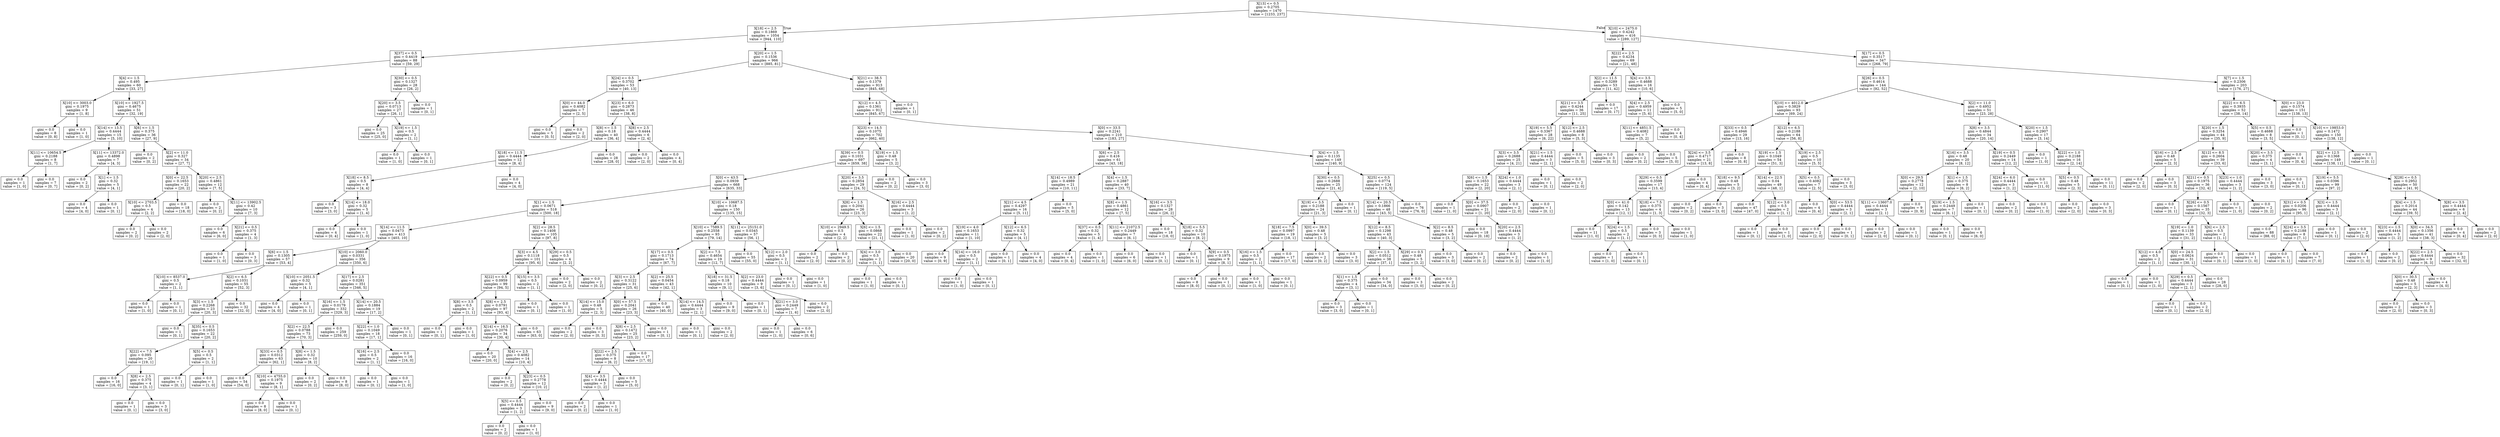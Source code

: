 digraph Tree {
node [shape=box] ;
0 [label="X[13] <= 0.5\ngini = 0.2705\nsamples = 1470\nvalue = [1233, 237]"] ;
1 [label="X[18] <= 2.5\ngini = 0.1869\nsamples = 1054\nvalue = [944, 110]"] ;
0 -> 1 [labeldistance=2.5, labelangle=45, headlabel="True"] ;
2 [label="X[37] <= 0.5\ngini = 0.4419\nsamples = 88\nvalue = [59, 29]"] ;
1 -> 2 ;
3 [label="X[4] <= 1.5\ngini = 0.495\nsamples = 60\nvalue = [33, 27]"] ;
2 -> 3 ;
4 [label="X[10] <= 3003.0\ngini = 0.1975\nsamples = 9\nvalue = [1, 8]"] ;
3 -> 4 ;
5 [label="gini = 0.0\nsamples = 8\nvalue = [0, 8]"] ;
4 -> 5 ;
6 [label="gini = 0.0\nsamples = 1\nvalue = [1, 0]"] ;
4 -> 6 ;
7 [label="X[10] <= 1927.5\ngini = 0.4675\nsamples = 51\nvalue = [32, 19]"] ;
3 -> 7 ;
8 [label="X[14] <= 13.5\ngini = 0.4444\nsamples = 15\nvalue = [5, 10]"] ;
7 -> 8 ;
9 [label="X[11] <= 10654.5\ngini = 0.2188\nsamples = 8\nvalue = [1, 7]"] ;
8 -> 9 ;
10 [label="gini = 0.0\nsamples = 1\nvalue = [1, 0]"] ;
9 -> 10 ;
11 [label="gini = 0.0\nsamples = 7\nvalue = [0, 7]"] ;
9 -> 11 ;
12 [label="X[11] <= 13372.0\ngini = 0.4898\nsamples = 7\nvalue = [4, 3]"] ;
8 -> 12 ;
13 [label="gini = 0.0\nsamples = 2\nvalue = [0, 2]"] ;
12 -> 13 ;
14 [label="X[1] <= 1.5\ngini = 0.32\nsamples = 5\nvalue = [4, 1]"] ;
12 -> 14 ;
15 [label="gini = 0.0\nsamples = 4\nvalue = [4, 0]"] ;
14 -> 15 ;
16 [label="gini = 0.0\nsamples = 1\nvalue = [0, 1]"] ;
14 -> 16 ;
17 [label="X[6] <= 1.5\ngini = 0.375\nsamples = 36\nvalue = [27, 9]"] ;
7 -> 17 ;
18 [label="gini = 0.0\nsamples = 2\nvalue = [0, 2]"] ;
17 -> 18 ;
19 [label="X[2] <= 11.0\ngini = 0.327\nsamples = 34\nvalue = [27, 7]"] ;
17 -> 19 ;
20 [label="X[0] <= 22.5\ngini = 0.1653\nsamples = 22\nvalue = [20, 2]"] ;
19 -> 20 ;
21 [label="X[10] <= 2703.5\ngini = 0.5\nsamples = 4\nvalue = [2, 2]"] ;
20 -> 21 ;
22 [label="gini = 0.0\nsamples = 2\nvalue = [0, 2]"] ;
21 -> 22 ;
23 [label="gini = 0.0\nsamples = 2\nvalue = [2, 0]"] ;
21 -> 23 ;
24 [label="gini = 0.0\nsamples = 18\nvalue = [18, 0]"] ;
20 -> 24 ;
25 [label="X[20] <= 2.5\ngini = 0.4861\nsamples = 12\nvalue = [7, 5]"] ;
19 -> 25 ;
26 [label="gini = 0.0\nsamples = 2\nvalue = [0, 2]"] ;
25 -> 26 ;
27 [label="X[11] <= 13902.5\ngini = 0.42\nsamples = 10\nvalue = [7, 3]"] ;
25 -> 27 ;
28 [label="gini = 0.0\nsamples = 6\nvalue = [6, 0]"] ;
27 -> 28 ;
29 [label="X[21] <= 0.5\ngini = 0.375\nsamples = 4\nvalue = [1, 3]"] ;
27 -> 29 ;
30 [label="gini = 0.0\nsamples = 1\nvalue = [1, 0]"] ;
29 -> 30 ;
31 [label="gini = 0.0\nsamples = 3\nvalue = [0, 3]"] ;
29 -> 31 ;
32 [label="X[30] <= 0.5\ngini = 0.1327\nsamples = 28\nvalue = [26, 2]"] ;
2 -> 32 ;
33 [label="X[20] <= 3.5\ngini = 0.0713\nsamples = 27\nvalue = [26, 1]"] ;
32 -> 33 ;
34 [label="gini = 0.0\nsamples = 25\nvalue = [25, 0]"] ;
33 -> 34 ;
35 [label="X[19] <= 1.5\ngini = 0.5\nsamples = 2\nvalue = [1, 1]"] ;
33 -> 35 ;
36 [label="gini = 0.0\nsamples = 1\nvalue = [1, 0]"] ;
35 -> 36 ;
37 [label="gini = 0.0\nsamples = 1\nvalue = [0, 1]"] ;
35 -> 37 ;
38 [label="gini = 0.0\nsamples = 1\nvalue = [0, 1]"] ;
32 -> 38 ;
39 [label="X[20] <= 1.5\ngini = 0.1536\nsamples = 966\nvalue = [885, 81]"] ;
1 -> 39 ;
40 [label="X[24] <= 0.5\ngini = 0.3702\nsamples = 53\nvalue = [40, 13]"] ;
39 -> 40 ;
41 [label="X[0] <= 44.0\ngini = 0.4082\nsamples = 7\nvalue = [2, 5]"] ;
40 -> 41 ;
42 [label="gini = 0.0\nsamples = 5\nvalue = [0, 5]"] ;
41 -> 42 ;
43 [label="gini = 0.0\nsamples = 2\nvalue = [2, 0]"] ;
41 -> 43 ;
44 [label="X[23] <= 6.0\ngini = 0.2873\nsamples = 46\nvalue = [38, 8]"] ;
40 -> 44 ;
45 [label="X[8] <= 1.5\ngini = 0.18\nsamples = 40\nvalue = [36, 4]"] ;
44 -> 45 ;
46 [label="X[18] <= 11.5\ngini = 0.4444\nsamples = 12\nvalue = [8, 4]"] ;
45 -> 46 ;
47 [label="X[18] <= 8.5\ngini = 0.5\nsamples = 8\nvalue = [4, 4]"] ;
46 -> 47 ;
48 [label="gini = 0.0\nsamples = 3\nvalue = [3, 0]"] ;
47 -> 48 ;
49 [label="X[14] <= 18.0\ngini = 0.32\nsamples = 5\nvalue = [1, 4]"] ;
47 -> 49 ;
50 [label="gini = 0.0\nsamples = 4\nvalue = [0, 4]"] ;
49 -> 50 ;
51 [label="gini = 0.0\nsamples = 1\nvalue = [1, 0]"] ;
49 -> 51 ;
52 [label="gini = 0.0\nsamples = 4\nvalue = [4, 0]"] ;
46 -> 52 ;
53 [label="gini = 0.0\nsamples = 28\nvalue = [28, 0]"] ;
45 -> 53 ;
54 [label="X[8] <= 2.5\ngini = 0.4444\nsamples = 6\nvalue = [2, 4]"] ;
44 -> 54 ;
55 [label="gini = 0.0\nsamples = 2\nvalue = [2, 0]"] ;
54 -> 55 ;
56 [label="gini = 0.0\nsamples = 4\nvalue = [0, 4]"] ;
54 -> 56 ;
57 [label="X[21] <= 38.5\ngini = 0.1379\nsamples = 913\nvalue = [845, 68]"] ;
39 -> 57 ;
58 [label="X[12] <= 4.5\ngini = 0.1361\nsamples = 912\nvalue = [845, 67]"] ;
57 -> 58 ;
59 [label="X[23] <= 14.5\ngini = 0.1075\nsamples = 702\nvalue = [662, 40]"] ;
58 -> 59 ;
60 [label="X[39] <= 0.5\ngini = 0.1031\nsamples = 697\nvalue = [659, 38]"] ;
59 -> 60 ;
61 [label="X[0] <= 43.5\ngini = 0.0939\nsamples = 668\nvalue = [635, 33]"] ;
60 -> 61 ;
62 [label="X[1] <= 1.5\ngini = 0.0671\nsamples = 518\nvalue = [500, 18]"] ;
61 -> 62 ;
63 [label="X[14] <= 11.5\ngini = 0.0473\nsamples = 413\nvalue = [403, 10]"] ;
62 -> 63 ;
64 [label="X[6] <= 1.5\ngini = 0.1305\nsamples = 57\nvalue = [53, 4]"] ;
63 -> 64 ;
65 [label="X[10] <= 8537.0\ngini = 0.5\nsamples = 2\nvalue = [1, 1]"] ;
64 -> 65 ;
66 [label="gini = 0.0\nsamples = 1\nvalue = [1, 0]"] ;
65 -> 66 ;
67 [label="gini = 0.0\nsamples = 1\nvalue = [0, 1]"] ;
65 -> 67 ;
68 [label="X[2] <= 6.5\ngini = 0.1031\nsamples = 55\nvalue = [52, 3]"] ;
64 -> 68 ;
69 [label="X[3] <= 1.5\ngini = 0.2268\nsamples = 23\nvalue = [20, 3]"] ;
68 -> 69 ;
70 [label="gini = 0.0\nsamples = 1\nvalue = [0, 1]"] ;
69 -> 70 ;
71 [label="X[35] <= 0.5\ngini = 0.1653\nsamples = 22\nvalue = [20, 2]"] ;
69 -> 71 ;
72 [label="X[22] <= 7.5\ngini = 0.095\nsamples = 20\nvalue = [19, 1]"] ;
71 -> 72 ;
73 [label="gini = 0.0\nsamples = 16\nvalue = [16, 0]"] ;
72 -> 73 ;
74 [label="X[8] <= 2.5\ngini = 0.375\nsamples = 4\nvalue = [3, 1]"] ;
72 -> 74 ;
75 [label="gini = 0.0\nsamples = 1\nvalue = [0, 1]"] ;
74 -> 75 ;
76 [label="gini = 0.0\nsamples = 3\nvalue = [3, 0]"] ;
74 -> 76 ;
77 [label="X[5] <= 0.5\ngini = 0.5\nsamples = 2\nvalue = [1, 1]"] ;
71 -> 77 ;
78 [label="gini = 0.0\nsamples = 1\nvalue = [0, 1]"] ;
77 -> 78 ;
79 [label="gini = 0.0\nsamples = 1\nvalue = [1, 0]"] ;
77 -> 79 ;
80 [label="gini = 0.0\nsamples = 32\nvalue = [32, 0]"] ;
68 -> 80 ;
81 [label="X[10] <= 2060.0\ngini = 0.0331\nsamples = 356\nvalue = [350, 6]"] ;
63 -> 81 ;
82 [label="X[10] <= 2051.5\ngini = 0.32\nsamples = 5\nvalue = [4, 1]"] ;
81 -> 82 ;
83 [label="gini = 0.0\nsamples = 4\nvalue = [4, 0]"] ;
82 -> 83 ;
84 [label="gini = 0.0\nsamples = 1\nvalue = [0, 1]"] ;
82 -> 84 ;
85 [label="X[17] <= 2.5\ngini = 0.0281\nsamples = 351\nvalue = [346, 5]"] ;
81 -> 85 ;
86 [label="X[16] <= 1.5\ngini = 0.0179\nsamples = 332\nvalue = [329, 3]"] ;
85 -> 86 ;
87 [label="X[2] <= 22.5\ngini = 0.0788\nsamples = 73\nvalue = [70, 3]"] ;
86 -> 87 ;
88 [label="X[33] <= 0.5\ngini = 0.0312\nsamples = 63\nvalue = [62, 1]"] ;
87 -> 88 ;
89 [label="gini = 0.0\nsamples = 54\nvalue = [54, 0]"] ;
88 -> 89 ;
90 [label="X[10] <= 4755.0\ngini = 0.1975\nsamples = 9\nvalue = [8, 1]"] ;
88 -> 90 ;
91 [label="gini = 0.0\nsamples = 8\nvalue = [8, 0]"] ;
90 -> 91 ;
92 [label="gini = 0.0\nsamples = 1\nvalue = [0, 1]"] ;
90 -> 92 ;
93 [label="X[8] <= 1.5\ngini = 0.32\nsamples = 10\nvalue = [8, 2]"] ;
87 -> 93 ;
94 [label="gini = 0.0\nsamples = 2\nvalue = [0, 2]"] ;
93 -> 94 ;
95 [label="gini = 0.0\nsamples = 8\nvalue = [8, 0]"] ;
93 -> 95 ;
96 [label="gini = 0.0\nsamples = 259\nvalue = [259, 0]"] ;
86 -> 96 ;
97 [label="X[14] <= 20.5\ngini = 0.1884\nsamples = 19\nvalue = [17, 2]"] ;
85 -> 97 ;
98 [label="X[22] <= 1.0\ngini = 0.1049\nsamples = 18\nvalue = [17, 1]"] ;
97 -> 98 ;
99 [label="X[16] <= 2.5\ngini = 0.5\nsamples = 2\nvalue = [1, 1]"] ;
98 -> 99 ;
100 [label="gini = 0.0\nsamples = 1\nvalue = [0, 1]"] ;
99 -> 100 ;
101 [label="gini = 0.0\nsamples = 1\nvalue = [1, 0]"] ;
99 -> 101 ;
102 [label="gini = 0.0\nsamples = 16\nvalue = [16, 0]"] ;
98 -> 102 ;
103 [label="gini = 0.0\nsamples = 1\nvalue = [0, 1]"] ;
97 -> 103 ;
104 [label="X[2] <= 28.5\ngini = 0.1408\nsamples = 105\nvalue = [97, 8]"] ;
62 -> 104 ;
105 [label="X[3] <= 4.5\ngini = 0.1118\nsamples = 101\nvalue = [95, 6]"] ;
104 -> 105 ;
106 [label="X[22] <= 0.5\ngini = 0.0959\nsamples = 99\nvalue = [94, 5]"] ;
105 -> 106 ;
107 [label="X[8] <= 3.5\ngini = 0.5\nsamples = 2\nvalue = [1, 1]"] ;
106 -> 107 ;
108 [label="gini = 0.0\nsamples = 1\nvalue = [0, 1]"] ;
107 -> 108 ;
109 [label="gini = 0.0\nsamples = 1\nvalue = [1, 0]"] ;
107 -> 109 ;
110 [label="X[8] <= 2.5\ngini = 0.0791\nsamples = 97\nvalue = [93, 4]"] ;
106 -> 110 ;
111 [label="X[14] <= 16.5\ngini = 0.2076\nsamples = 34\nvalue = [30, 4]"] ;
110 -> 111 ;
112 [label="gini = 0.0\nsamples = 20\nvalue = [20, 0]"] ;
111 -> 112 ;
113 [label="X[4] <= 2.5\ngini = 0.4082\nsamples = 14\nvalue = [10, 4]"] ;
111 -> 113 ;
114 [label="gini = 0.0\nsamples = 2\nvalue = [0, 2]"] ;
113 -> 114 ;
115 [label="X[23] <= 0.5\ngini = 0.2778\nsamples = 12\nvalue = [10, 2]"] ;
113 -> 115 ;
116 [label="X[5] <= 0.5\ngini = 0.4444\nsamples = 3\nvalue = [1, 2]"] ;
115 -> 116 ;
117 [label="gini = 0.0\nsamples = 2\nvalue = [0, 2]"] ;
116 -> 117 ;
118 [label="gini = 0.0\nsamples = 1\nvalue = [1, 0]"] ;
116 -> 118 ;
119 [label="gini = 0.0\nsamples = 9\nvalue = [9, 0]"] ;
115 -> 119 ;
120 [label="gini = 0.0\nsamples = 63\nvalue = [63, 0]"] ;
110 -> 120 ;
121 [label="X[15] <= 3.5\ngini = 0.5\nsamples = 2\nvalue = [1, 1]"] ;
105 -> 121 ;
122 [label="gini = 0.0\nsamples = 1\nvalue = [0, 1]"] ;
121 -> 122 ;
123 [label="gini = 0.0\nsamples = 1\nvalue = [1, 0]"] ;
121 -> 123 ;
124 [label="X[29] <= 0.5\ngini = 0.5\nsamples = 4\nvalue = [2, 2]"] ;
104 -> 124 ;
125 [label="gini = 0.0\nsamples = 2\nvalue = [2, 0]"] ;
124 -> 125 ;
126 [label="gini = 0.0\nsamples = 2\nvalue = [0, 2]"] ;
124 -> 126 ;
127 [label="X[10] <= 10687.5\ngini = 0.18\nsamples = 150\nvalue = [135, 15]"] ;
61 -> 127 ;
128 [label="X[10] <= 7589.5\ngini = 0.2558\nsamples = 93\nvalue = [79, 14]"] ;
127 -> 128 ;
129 [label="X[17] <= 0.5\ngini = 0.1713\nsamples = 74\nvalue = [67, 7]"] ;
128 -> 129 ;
130 [label="X[3] <= 2.5\ngini = 0.3122\nsamples = 31\nvalue = [25, 6]"] ;
129 -> 130 ;
131 [label="X[14] <= 15.0\ngini = 0.48\nsamples = 5\nvalue = [2, 3]"] ;
130 -> 131 ;
132 [label="gini = 0.0\nsamples = 2\nvalue = [2, 0]"] ;
131 -> 132 ;
133 [label="gini = 0.0\nsamples = 3\nvalue = [0, 3]"] ;
131 -> 133 ;
134 [label="X[0] <= 57.5\ngini = 0.2041\nsamples = 26\nvalue = [23, 3]"] ;
130 -> 134 ;
135 [label="X[8] <= 2.5\ngini = 0.1472\nsamples = 25\nvalue = [23, 2]"] ;
134 -> 135 ;
136 [label="X[22] <= 2.5\ngini = 0.375\nsamples = 8\nvalue = [6, 2]"] ;
135 -> 136 ;
137 [label="X[4] <= 3.5\ngini = 0.4444\nsamples = 3\nvalue = [1, 2]"] ;
136 -> 137 ;
138 [label="gini = 0.0\nsamples = 2\nvalue = [0, 2]"] ;
137 -> 138 ;
139 [label="gini = 0.0\nsamples = 1\nvalue = [1, 0]"] ;
137 -> 139 ;
140 [label="gini = 0.0\nsamples = 5\nvalue = [5, 0]"] ;
136 -> 140 ;
141 [label="gini = 0.0\nsamples = 17\nvalue = [17, 0]"] ;
135 -> 141 ;
142 [label="gini = 0.0\nsamples = 1\nvalue = [0, 1]"] ;
134 -> 142 ;
143 [label="X[2] <= 25.5\ngini = 0.0454\nsamples = 43\nvalue = [42, 1]"] ;
129 -> 143 ;
144 [label="gini = 0.0\nsamples = 40\nvalue = [40, 0]"] ;
143 -> 144 ;
145 [label="X[14] <= 14.5\ngini = 0.4444\nsamples = 3\nvalue = [2, 1]"] ;
143 -> 145 ;
146 [label="gini = 0.0\nsamples = 1\nvalue = [0, 1]"] ;
145 -> 146 ;
147 [label="gini = 0.0\nsamples = 2\nvalue = [2, 0]"] ;
145 -> 147 ;
148 [label="X[2] <= 7.5\ngini = 0.4654\nsamples = 19\nvalue = [12, 7]"] ;
128 -> 148 ;
149 [label="X[18] <= 31.5\ngini = 0.18\nsamples = 10\nvalue = [9, 1]"] ;
148 -> 149 ;
150 [label="gini = 0.0\nsamples = 9\nvalue = [9, 0]"] ;
149 -> 150 ;
151 [label="gini = 0.0\nsamples = 1\nvalue = [0, 1]"] ;
149 -> 151 ;
152 [label="X[2] <= 23.0\ngini = 0.4444\nsamples = 9\nvalue = [3, 6]"] ;
148 -> 152 ;
153 [label="X[21] <= 3.0\ngini = 0.2449\nsamples = 7\nvalue = [1, 6]"] ;
152 -> 153 ;
154 [label="gini = 0.0\nsamples = 1\nvalue = [1, 0]"] ;
153 -> 154 ;
155 [label="gini = 0.0\nsamples = 6\nvalue = [0, 6]"] ;
153 -> 155 ;
156 [label="gini = 0.0\nsamples = 2\nvalue = [2, 0]"] ;
152 -> 156 ;
157 [label="X[11] <= 25151.0\ngini = 0.0345\nsamples = 57\nvalue = [56, 1]"] ;
127 -> 157 ;
158 [label="gini = 0.0\nsamples = 55\nvalue = [55, 0]"] ;
157 -> 158 ;
159 [label="X[12] <= 2.0\ngini = 0.5\nsamples = 2\nvalue = [1, 1]"] ;
157 -> 159 ;
160 [label="gini = 0.0\nsamples = 1\nvalue = [0, 1]"] ;
159 -> 160 ;
161 [label="gini = 0.0\nsamples = 1\nvalue = [1, 0]"] ;
159 -> 161 ;
162 [label="X[20] <= 3.5\ngini = 0.2854\nsamples = 29\nvalue = [24, 5]"] ;
60 -> 162 ;
163 [label="X[8] <= 1.5\ngini = 0.2041\nsamples = 26\nvalue = [23, 3]"] ;
162 -> 163 ;
164 [label="X[10] <= 2949.5\ngini = 0.5\nsamples = 4\nvalue = [2, 2]"] ;
163 -> 164 ;
165 [label="gini = 0.0\nsamples = 2\nvalue = [2, 0]"] ;
164 -> 165 ;
166 [label="gini = 0.0\nsamples = 2\nvalue = [0, 2]"] ;
164 -> 166 ;
167 [label="X[6] <= 1.5\ngini = 0.0868\nsamples = 22\nvalue = [21, 1]"] ;
163 -> 167 ;
168 [label="X[4] <= 3.0\ngini = 0.5\nsamples = 2\nvalue = [1, 1]"] ;
167 -> 168 ;
169 [label="gini = 0.0\nsamples = 1\nvalue = [1, 0]"] ;
168 -> 169 ;
170 [label="gini = 0.0\nsamples = 1\nvalue = [0, 1]"] ;
168 -> 170 ;
171 [label="gini = 0.0\nsamples = 20\nvalue = [20, 0]"] ;
167 -> 171 ;
172 [label="X[16] <= 2.5\ngini = 0.4444\nsamples = 3\nvalue = [1, 2]"] ;
162 -> 172 ;
173 [label="gini = 0.0\nsamples = 1\nvalue = [1, 0]"] ;
172 -> 173 ;
174 [label="gini = 0.0\nsamples = 2\nvalue = [0, 2]"] ;
172 -> 174 ;
175 [label="X[19] <= 1.5\ngini = 0.48\nsamples = 5\nvalue = [3, 2]"] ;
59 -> 175 ;
176 [label="gini = 0.0\nsamples = 2\nvalue = [0, 2]"] ;
175 -> 176 ;
177 [label="gini = 0.0\nsamples = 3\nvalue = [3, 0]"] ;
175 -> 177 ;
178 [label="X[0] <= 33.5\ngini = 0.2241\nsamples = 210\nvalue = [183, 27]"] ;
58 -> 178 ;
179 [label="X[6] <= 2.5\ngini = 0.416\nsamples = 61\nvalue = [43, 18]"] ;
178 -> 179 ;
180 [label="X[14] <= 18.5\ngini = 0.4989\nsamples = 21\nvalue = [10, 11]"] ;
179 -> 180 ;
181 [label="X[21] <= 4.5\ngini = 0.4297\nsamples = 16\nvalue = [5, 11]"] ;
180 -> 181 ;
182 [label="X[19] <= 4.0\ngini = 0.1653\nsamples = 11\nvalue = [1, 10]"] ;
181 -> 182 ;
183 [label="gini = 0.0\nsamples = 9\nvalue = [0, 9]"] ;
182 -> 183 ;
184 [label="X[14] <= 16.0\ngini = 0.5\nsamples = 2\nvalue = [1, 1]"] ;
182 -> 184 ;
185 [label="gini = 0.0\nsamples = 1\nvalue = [1, 0]"] ;
184 -> 185 ;
186 [label="gini = 0.0\nsamples = 1\nvalue = [0, 1]"] ;
184 -> 186 ;
187 [label="X[12] <= 6.5\ngini = 0.32\nsamples = 5\nvalue = [4, 1]"] ;
181 -> 187 ;
188 [label="gini = 0.0\nsamples = 1\nvalue = [0, 1]"] ;
187 -> 188 ;
189 [label="gini = 0.0\nsamples = 4\nvalue = [4, 0]"] ;
187 -> 189 ;
190 [label="gini = 0.0\nsamples = 5\nvalue = [5, 0]"] ;
180 -> 190 ;
191 [label="X[4] <= 1.5\ngini = 0.2887\nsamples = 40\nvalue = [33, 7]"] ;
179 -> 191 ;
192 [label="X[8] <= 1.5\ngini = 0.4861\nsamples = 12\nvalue = [7, 5]"] ;
191 -> 192 ;
193 [label="X[37] <= 0.5\ngini = 0.32\nsamples = 5\nvalue = [1, 4]"] ;
192 -> 193 ;
194 [label="gini = 0.0\nsamples = 4\nvalue = [0, 4]"] ;
193 -> 194 ;
195 [label="gini = 0.0\nsamples = 1\nvalue = [1, 0]"] ;
193 -> 195 ;
196 [label="X[11] <= 21072.5\ngini = 0.2449\nsamples = 7\nvalue = [6, 1]"] ;
192 -> 196 ;
197 [label="gini = 0.0\nsamples = 6\nvalue = [6, 0]"] ;
196 -> 197 ;
198 [label="gini = 0.0\nsamples = 1\nvalue = [0, 1]"] ;
196 -> 198 ;
199 [label="X[16] <= 3.5\ngini = 0.1327\nsamples = 28\nvalue = [26, 2]"] ;
191 -> 199 ;
200 [label="gini = 0.0\nsamples = 18\nvalue = [18, 0]"] ;
199 -> 200 ;
201 [label="X[18] <= 5.5\ngini = 0.32\nsamples = 10\nvalue = [8, 2]"] ;
199 -> 201 ;
202 [label="gini = 0.0\nsamples = 1\nvalue = [0, 1]"] ;
201 -> 202 ;
203 [label="X[9] <= 0.5\ngini = 0.1975\nsamples = 9\nvalue = [8, 1]"] ;
201 -> 203 ;
204 [label="gini = 0.0\nsamples = 8\nvalue = [8, 0]"] ;
203 -> 204 ;
205 [label="gini = 0.0\nsamples = 1\nvalue = [0, 1]"] ;
203 -> 205 ;
206 [label="X[4] <= 1.5\ngini = 0.1135\nsamples = 149\nvalue = [140, 9]"] ;
178 -> 206 ;
207 [label="X[30] <= 0.5\ngini = 0.2688\nsamples = 25\nvalue = [21, 4]"] ;
206 -> 207 ;
208 [label="X[19] <= 3.5\ngini = 0.2188\nsamples = 24\nvalue = [21, 3]"] ;
207 -> 208 ;
209 [label="X[18] <= 7.5\ngini = 0.0997\nsamples = 19\nvalue = [18, 1]"] ;
208 -> 209 ;
210 [label="X[16] <= 1.5\ngini = 0.5\nsamples = 2\nvalue = [1, 1]"] ;
209 -> 210 ;
211 [label="gini = 0.0\nsamples = 1\nvalue = [1, 0]"] ;
210 -> 211 ;
212 [label="gini = 0.0\nsamples = 1\nvalue = [0, 1]"] ;
210 -> 212 ;
213 [label="gini = 0.0\nsamples = 17\nvalue = [17, 0]"] ;
209 -> 213 ;
214 [label="X[0] <= 39.5\ngini = 0.48\nsamples = 5\nvalue = [3, 2]"] ;
208 -> 214 ;
215 [label="gini = 0.0\nsamples = 2\nvalue = [0, 2]"] ;
214 -> 215 ;
216 [label="gini = 0.0\nsamples = 3\nvalue = [3, 0]"] ;
214 -> 216 ;
217 [label="gini = 0.0\nsamples = 1\nvalue = [0, 1]"] ;
207 -> 217 ;
218 [label="X[25] <= 0.5\ngini = 0.0774\nsamples = 124\nvalue = [119, 5]"] ;
206 -> 218 ;
219 [label="X[14] <= 20.5\ngini = 0.1866\nsamples = 48\nvalue = [43, 5]"] ;
218 -> 219 ;
220 [label="X[12] <= 8.5\ngini = 0.1298\nsamples = 43\nvalue = [40, 3]"] ;
219 -> 220 ;
221 [label="X[2] <= 1.5\ngini = 0.0512\nsamples = 38\nvalue = [37, 1]"] ;
220 -> 221 ;
222 [label="X[1] <= 1.5\ngini = 0.375\nsamples = 4\nvalue = [3, 1]"] ;
221 -> 222 ;
223 [label="gini = 0.0\nsamples = 3\nvalue = [3, 0]"] ;
222 -> 223 ;
224 [label="gini = 0.0\nsamples = 1\nvalue = [0, 1]"] ;
222 -> 224 ;
225 [label="gini = 0.0\nsamples = 34\nvalue = [34, 0]"] ;
221 -> 225 ;
226 [label="X[29] <= 0.5\ngini = 0.48\nsamples = 5\nvalue = [3, 2]"] ;
220 -> 226 ;
227 [label="gini = 0.0\nsamples = 3\nvalue = [3, 0]"] ;
226 -> 227 ;
228 [label="gini = 0.0\nsamples = 2\nvalue = [0, 2]"] ;
226 -> 228 ;
229 [label="X[2] <= 8.5\ngini = 0.48\nsamples = 5\nvalue = [3, 2]"] ;
219 -> 229 ;
230 [label="gini = 0.0\nsamples = 3\nvalue = [3, 0]"] ;
229 -> 230 ;
231 [label="gini = 0.0\nsamples = 2\nvalue = [0, 2]"] ;
229 -> 231 ;
232 [label="gini = 0.0\nsamples = 76\nvalue = [76, 0]"] ;
218 -> 232 ;
233 [label="gini = 0.0\nsamples = 1\nvalue = [0, 1]"] ;
57 -> 233 ;
234 [label="X[10] <= 2475.0\ngini = 0.4242\nsamples = 416\nvalue = [289, 127]"] ;
0 -> 234 [labeldistance=2.5, labelangle=-45, headlabel="False"] ;
235 [label="X[22] <= 2.5\ngini = 0.4234\nsamples = 69\nvalue = [21, 48]"] ;
234 -> 235 ;
236 [label="X[2] <= 11.5\ngini = 0.3289\nsamples = 53\nvalue = [11, 42]"] ;
235 -> 236 ;
237 [label="X[21] <= 3.5\ngini = 0.4244\nsamples = 36\nvalue = [11, 25]"] ;
236 -> 237 ;
238 [label="X[19] <= 5.5\ngini = 0.3367\nsamples = 28\nvalue = [6, 22]"] ;
237 -> 238 ;
239 [label="X[3] <= 3.5\ngini = 0.2688\nsamples = 25\nvalue = [4, 21]"] ;
238 -> 239 ;
240 [label="X[6] <= 1.5\ngini = 0.1653\nsamples = 22\nvalue = [2, 20]"] ;
239 -> 240 ;
241 [label="gini = 0.0\nsamples = 1\nvalue = [1, 0]"] ;
240 -> 241 ;
242 [label="X[0] <= 37.5\ngini = 0.0907\nsamples = 21\nvalue = [1, 20]"] ;
240 -> 242 ;
243 [label="gini = 0.0\nsamples = 18\nvalue = [0, 18]"] ;
242 -> 243 ;
244 [label="X[20] <= 2.5\ngini = 0.4444\nsamples = 3\nvalue = [1, 2]"] ;
242 -> 244 ;
245 [label="gini = 0.0\nsamples = 2\nvalue = [0, 2]"] ;
244 -> 245 ;
246 [label="gini = 0.0\nsamples = 1\nvalue = [1, 0]"] ;
244 -> 246 ;
247 [label="X[24] <= 1.0\ngini = 0.4444\nsamples = 3\nvalue = [2, 1]"] ;
239 -> 247 ;
248 [label="gini = 0.0\nsamples = 2\nvalue = [2, 0]"] ;
247 -> 248 ;
249 [label="gini = 0.0\nsamples = 1\nvalue = [0, 1]"] ;
247 -> 249 ;
250 [label="X[21] <= 1.5\ngini = 0.4444\nsamples = 3\nvalue = [2, 1]"] ;
238 -> 250 ;
251 [label="gini = 0.0\nsamples = 1\nvalue = [0, 1]"] ;
250 -> 251 ;
252 [label="gini = 0.0\nsamples = 2\nvalue = [2, 0]"] ;
250 -> 252 ;
253 [label="X[12] <= 2.5\ngini = 0.4688\nsamples = 8\nvalue = [5, 3]"] ;
237 -> 253 ;
254 [label="gini = 0.0\nsamples = 5\nvalue = [5, 0]"] ;
253 -> 254 ;
255 [label="gini = 0.0\nsamples = 3\nvalue = [0, 3]"] ;
253 -> 255 ;
256 [label="gini = 0.0\nsamples = 17\nvalue = [0, 17]"] ;
236 -> 256 ;
257 [label="X[4] <= 3.5\ngini = 0.4688\nsamples = 16\nvalue = [10, 6]"] ;
235 -> 257 ;
258 [label="X[4] <= 2.5\ngini = 0.4959\nsamples = 11\nvalue = [5, 6]"] ;
257 -> 258 ;
259 [label="X[11] <= 4851.5\ngini = 0.4082\nsamples = 7\nvalue = [5, 2]"] ;
258 -> 259 ;
260 [label="gini = 0.0\nsamples = 2\nvalue = [0, 2]"] ;
259 -> 260 ;
261 [label="gini = 0.0\nsamples = 5\nvalue = [5, 0]"] ;
259 -> 261 ;
262 [label="gini = 0.0\nsamples = 4\nvalue = [0, 4]"] ;
258 -> 262 ;
263 [label="gini = 0.0\nsamples = 5\nvalue = [5, 0]"] ;
257 -> 263 ;
264 [label="X[17] <= 0.5\ngini = 0.3517\nsamples = 347\nvalue = [268, 79]"] ;
234 -> 264 ;
265 [label="X[26] <= 0.5\ngini = 0.4614\nsamples = 144\nvalue = [92, 52]"] ;
264 -> 265 ;
266 [label="X[10] <= 4012.0\ngini = 0.3829\nsamples = 93\nvalue = [69, 24]"] ;
265 -> 266 ;
267 [label="X[33] <= 0.5\ngini = 0.4946\nsamples = 29\nvalue = [13, 16]"] ;
266 -> 267 ;
268 [label="X[24] <= 3.5\ngini = 0.4717\nsamples = 21\nvalue = [13, 8]"] ;
267 -> 268 ;
269 [label="X[29] <= 0.5\ngini = 0.3599\nsamples = 17\nvalue = [13, 4]"] ;
268 -> 269 ;
270 [label="X[0] <= 41.0\ngini = 0.142\nsamples = 13\nvalue = [12, 1]"] ;
269 -> 270 ;
271 [label="gini = 0.0\nsamples = 11\nvalue = [11, 0]"] ;
270 -> 271 ;
272 [label="X[24] <= 1.5\ngini = 0.5\nsamples = 2\nvalue = [1, 1]"] ;
270 -> 272 ;
273 [label="gini = 0.0\nsamples = 1\nvalue = [1, 0]"] ;
272 -> 273 ;
274 [label="gini = 0.0\nsamples = 1\nvalue = [0, 1]"] ;
272 -> 274 ;
275 [label="X[18] <= 7.5\ngini = 0.375\nsamples = 4\nvalue = [1, 3]"] ;
269 -> 275 ;
276 [label="gini = 0.0\nsamples = 3\nvalue = [0, 3]"] ;
275 -> 276 ;
277 [label="gini = 0.0\nsamples = 1\nvalue = [1, 0]"] ;
275 -> 277 ;
278 [label="gini = 0.0\nsamples = 4\nvalue = [0, 4]"] ;
268 -> 278 ;
279 [label="gini = 0.0\nsamples = 8\nvalue = [0, 8]"] ;
267 -> 279 ;
280 [label="X[12] <= 6.5\ngini = 0.2188\nsamples = 64\nvalue = [56, 8]"] ;
266 -> 280 ;
281 [label="X[19] <= 1.5\ngini = 0.1049\nsamples = 54\nvalue = [51, 3]"] ;
280 -> 281 ;
282 [label="X[18] <= 9.5\ngini = 0.48\nsamples = 5\nvalue = [3, 2]"] ;
281 -> 282 ;
283 [label="gini = 0.0\nsamples = 2\nvalue = [0, 2]"] ;
282 -> 283 ;
284 [label="gini = 0.0\nsamples = 3\nvalue = [3, 0]"] ;
282 -> 284 ;
285 [label="X[14] <= 22.5\ngini = 0.04\nsamples = 49\nvalue = [48, 1]"] ;
281 -> 285 ;
286 [label="gini = 0.0\nsamples = 47\nvalue = [47, 0]"] ;
285 -> 286 ;
287 [label="X[12] <= 3.0\ngini = 0.5\nsamples = 2\nvalue = [1, 1]"] ;
285 -> 287 ;
288 [label="gini = 0.0\nsamples = 1\nvalue = [0, 1]"] ;
287 -> 288 ;
289 [label="gini = 0.0\nsamples = 1\nvalue = [1, 0]"] ;
287 -> 289 ;
290 [label="X[19] <= 2.5\ngini = 0.5\nsamples = 10\nvalue = [5, 5]"] ;
280 -> 290 ;
291 [label="X[5] <= 0.5\ngini = 0.4082\nsamples = 7\nvalue = [2, 5]"] ;
290 -> 291 ;
292 [label="gini = 0.0\nsamples = 4\nvalue = [0, 4]"] ;
291 -> 292 ;
293 [label="X[0] <= 53.5\ngini = 0.4444\nsamples = 3\nvalue = [2, 1]"] ;
291 -> 293 ;
294 [label="gini = 0.0\nsamples = 2\nvalue = [2, 0]"] ;
293 -> 294 ;
295 [label="gini = 0.0\nsamples = 1\nvalue = [0, 1]"] ;
293 -> 295 ;
296 [label="gini = 0.0\nsamples = 3\nvalue = [3, 0]"] ;
290 -> 296 ;
297 [label="X[2] <= 11.0\ngini = 0.4952\nsamples = 51\nvalue = [23, 28]"] ;
265 -> 297 ;
298 [label="X[8] <= 3.5\ngini = 0.4844\nsamples = 34\nvalue = [20, 14]"] ;
297 -> 298 ;
299 [label="X[16] <= 3.5\ngini = 0.48\nsamples = 20\nvalue = [8, 12]"] ;
298 -> 299 ;
300 [label="X[0] <= 29.5\ngini = 0.2778\nsamples = 12\nvalue = [2, 10]"] ;
299 -> 300 ;
301 [label="X[11] <= 13607.0\ngini = 0.4444\nsamples = 3\nvalue = [2, 1]"] ;
300 -> 301 ;
302 [label="gini = 0.0\nsamples = 2\nvalue = [2, 0]"] ;
301 -> 302 ;
303 [label="gini = 0.0\nsamples = 1\nvalue = [0, 1]"] ;
301 -> 303 ;
304 [label="gini = 0.0\nsamples = 9\nvalue = [0, 9]"] ;
300 -> 304 ;
305 [label="X[1] <= 1.5\ngini = 0.375\nsamples = 8\nvalue = [6, 2]"] ;
299 -> 305 ;
306 [label="X[19] <= 1.5\ngini = 0.2449\nsamples = 7\nvalue = [6, 1]"] ;
305 -> 306 ;
307 [label="gini = 0.0\nsamples = 1\nvalue = [0, 1]"] ;
306 -> 307 ;
308 [label="gini = 0.0\nsamples = 6\nvalue = [6, 0]"] ;
306 -> 308 ;
309 [label="gini = 0.0\nsamples = 1\nvalue = [0, 1]"] ;
305 -> 309 ;
310 [label="X[19] <= 0.5\ngini = 0.2449\nsamples = 14\nvalue = [12, 2]"] ;
298 -> 310 ;
311 [label="X[24] <= 6.0\ngini = 0.4444\nsamples = 3\nvalue = [1, 2]"] ;
310 -> 311 ;
312 [label="gini = 0.0\nsamples = 2\nvalue = [0, 2]"] ;
311 -> 312 ;
313 [label="gini = 0.0\nsamples = 1\nvalue = [1, 0]"] ;
311 -> 313 ;
314 [label="gini = 0.0\nsamples = 11\nvalue = [11, 0]"] ;
310 -> 314 ;
315 [label="X[20] <= 1.5\ngini = 0.2907\nsamples = 17\nvalue = [3, 14]"] ;
297 -> 315 ;
316 [label="gini = 0.0\nsamples = 1\nvalue = [1, 0]"] ;
315 -> 316 ;
317 [label="X[22] <= 1.0\ngini = 0.2188\nsamples = 16\nvalue = [2, 14]"] ;
315 -> 317 ;
318 [label="X[5] <= 0.5\ngini = 0.48\nsamples = 5\nvalue = [2, 3]"] ;
317 -> 318 ;
319 [label="gini = 0.0\nsamples = 2\nvalue = [2, 0]"] ;
318 -> 319 ;
320 [label="gini = 0.0\nsamples = 3\nvalue = [0, 3]"] ;
318 -> 320 ;
321 [label="gini = 0.0\nsamples = 11\nvalue = [0, 11]"] ;
317 -> 321 ;
322 [label="X[7] <= 1.5\ngini = 0.2306\nsamples = 203\nvalue = [176, 27]"] ;
264 -> 322 ;
323 [label="X[22] <= 6.5\ngini = 0.3935\nsamples = 52\nvalue = [38, 14]"] ;
322 -> 323 ;
324 [label="X[20] <= 1.5\ngini = 0.3254\nsamples = 44\nvalue = [35, 9]"] ;
323 -> 324 ;
325 [label="X[16] <= 2.5\ngini = 0.48\nsamples = 5\nvalue = [2, 3]"] ;
324 -> 325 ;
326 [label="gini = 0.0\nsamples = 2\nvalue = [2, 0]"] ;
325 -> 326 ;
327 [label="gini = 0.0\nsamples = 3\nvalue = [0, 3]"] ;
325 -> 327 ;
328 [label="X[12] <= 8.5\ngini = 0.2604\nsamples = 39\nvalue = [33, 6]"] ;
324 -> 328 ;
329 [label="X[21] <= 0.5\ngini = 0.1975\nsamples = 36\nvalue = [32, 4]"] ;
328 -> 329 ;
330 [label="gini = 0.0\nsamples = 1\nvalue = [0, 1]"] ;
329 -> 330 ;
331 [label="X[26] <= 0.5\ngini = 0.1567\nsamples = 35\nvalue = [32, 3]"] ;
329 -> 331 ;
332 [label="X[19] <= 1.0\ngini = 0.1139\nsamples = 33\nvalue = [31, 2]"] ;
331 -> 332 ;
333 [label="X[12] <= 4.0\ngini = 0.5\nsamples = 2\nvalue = [1, 1]"] ;
332 -> 333 ;
334 [label="gini = 0.0\nsamples = 1\nvalue = [0, 1]"] ;
333 -> 334 ;
335 [label="gini = 0.0\nsamples = 1\nvalue = [1, 0]"] ;
333 -> 335 ;
336 [label="X[0] <= 24.5\ngini = 0.0624\nsamples = 31\nvalue = [30, 1]"] ;
332 -> 336 ;
337 [label="X[29] <= 0.5\ngini = 0.4444\nsamples = 3\nvalue = [2, 1]"] ;
336 -> 337 ;
338 [label="gini = 0.0\nsamples = 1\nvalue = [0, 1]"] ;
337 -> 338 ;
339 [label="gini = 0.0\nsamples = 2\nvalue = [2, 0]"] ;
337 -> 339 ;
340 [label="gini = 0.0\nsamples = 28\nvalue = [28, 0]"] ;
336 -> 340 ;
341 [label="X[6] <= 2.5\ngini = 0.5\nsamples = 2\nvalue = [1, 1]"] ;
331 -> 341 ;
342 [label="gini = 0.0\nsamples = 1\nvalue = [0, 1]"] ;
341 -> 342 ;
343 [label="gini = 0.0\nsamples = 1\nvalue = [1, 0]"] ;
341 -> 343 ;
344 [label="X[23] <= 1.0\ngini = 0.4444\nsamples = 3\nvalue = [1, 2]"] ;
328 -> 344 ;
345 [label="gini = 0.0\nsamples = 1\nvalue = [1, 0]"] ;
344 -> 345 ;
346 [label="gini = 0.0\nsamples = 2\nvalue = [0, 2]"] ;
344 -> 346 ;
347 [label="X[5] <= 0.5\ngini = 0.4688\nsamples = 8\nvalue = [3, 5]"] ;
323 -> 347 ;
348 [label="X[20] <= 3.5\ngini = 0.375\nsamples = 4\nvalue = [3, 1]"] ;
347 -> 348 ;
349 [label="gini = 0.0\nsamples = 3\nvalue = [3, 0]"] ;
348 -> 349 ;
350 [label="gini = 0.0\nsamples = 1\nvalue = [0, 1]"] ;
348 -> 350 ;
351 [label="gini = 0.0\nsamples = 4\nvalue = [0, 4]"] ;
347 -> 351 ;
352 [label="X[0] <= 23.0\ngini = 0.1574\nsamples = 151\nvalue = [138, 13]"] ;
322 -> 352 ;
353 [label="gini = 0.0\nsamples = 1\nvalue = [0, 1]"] ;
352 -> 353 ;
354 [label="X[10] <= 19853.0\ngini = 0.1472\nsamples = 150\nvalue = [138, 12]"] ;
352 -> 354 ;
355 [label="X[2] <= 12.5\ngini = 0.1368\nsamples = 149\nvalue = [138, 11]"] ;
354 -> 355 ;
356 [label="X[19] <= 5.5\ngini = 0.0396\nsamples = 99\nvalue = [97, 2]"] ;
355 -> 356 ;
357 [label="X[31] <= 0.5\ngini = 0.0206\nsamples = 96\nvalue = [95, 1]"] ;
356 -> 357 ;
358 [label="gini = 0.0\nsamples = 88\nvalue = [88, 0]"] ;
357 -> 358 ;
359 [label="X[24] <= 3.5\ngini = 0.2188\nsamples = 8\nvalue = [7, 1]"] ;
357 -> 359 ;
360 [label="gini = 0.0\nsamples = 1\nvalue = [0, 1]"] ;
359 -> 360 ;
361 [label="gini = 0.0\nsamples = 7\nvalue = [7, 0]"] ;
359 -> 361 ;
362 [label="X[3] <= 1.5\ngini = 0.4444\nsamples = 3\nvalue = [2, 1]"] ;
356 -> 362 ;
363 [label="gini = 0.0\nsamples = 1\nvalue = [0, 1]"] ;
362 -> 363 ;
364 [label="gini = 0.0\nsamples = 2\nvalue = [2, 0]"] ;
362 -> 364 ;
365 [label="X[28] <= 0.5\ngini = 0.2952\nsamples = 50\nvalue = [41, 9]"] ;
355 -> 365 ;
366 [label="X[4] <= 1.5\ngini = 0.2014\nsamples = 44\nvalue = [39, 5]"] ;
365 -> 366 ;
367 [label="X[23] <= 1.5\ngini = 0.4444\nsamples = 3\nvalue = [1, 2]"] ;
366 -> 367 ;
368 [label="gini = 0.0\nsamples = 1\nvalue = [1, 0]"] ;
367 -> 368 ;
369 [label="gini = 0.0\nsamples = 2\nvalue = [0, 2]"] ;
367 -> 369 ;
370 [label="X[0] <= 34.5\ngini = 0.1356\nsamples = 41\nvalue = [38, 3]"] ;
366 -> 370 ;
371 [label="X[22] <= 2.5\ngini = 0.4444\nsamples = 9\nvalue = [6, 3]"] ;
370 -> 371 ;
372 [label="X[0] <= 30.5\ngini = 0.48\nsamples = 5\nvalue = [2, 3]"] ;
371 -> 372 ;
373 [label="gini = 0.0\nsamples = 2\nvalue = [2, 0]"] ;
372 -> 373 ;
374 [label="gini = 0.0\nsamples = 3\nvalue = [0, 3]"] ;
372 -> 374 ;
375 [label="gini = 0.0\nsamples = 4\nvalue = [4, 0]"] ;
371 -> 375 ;
376 [label="gini = 0.0\nsamples = 32\nvalue = [32, 0]"] ;
370 -> 376 ;
377 [label="X[8] <= 3.5\ngini = 0.4444\nsamples = 6\nvalue = [2, 4]"] ;
365 -> 377 ;
378 [label="gini = 0.0\nsamples = 4\nvalue = [0, 4]"] ;
377 -> 378 ;
379 [label="gini = 0.0\nsamples = 2\nvalue = [2, 0]"] ;
377 -> 379 ;
380 [label="gini = 0.0\nsamples = 1\nvalue = [0, 1]"] ;
354 -> 380 ;
}